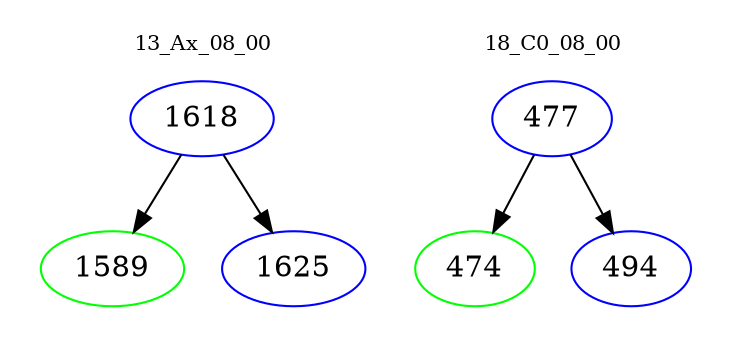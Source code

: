 digraph{
subgraph cluster_0 {
color = white
label = "13_Ax_08_00";
fontsize=10;
T0_1618 [label="1618", color="blue"]
T0_1618 -> T0_1589 [color="black"]
T0_1589 [label="1589", color="green"]
T0_1618 -> T0_1625 [color="black"]
T0_1625 [label="1625", color="blue"]
}
subgraph cluster_1 {
color = white
label = "18_C0_08_00";
fontsize=10;
T1_477 [label="477", color="blue"]
T1_477 -> T1_474 [color="black"]
T1_474 [label="474", color="green"]
T1_477 -> T1_494 [color="black"]
T1_494 [label="494", color="blue"]
}
}

